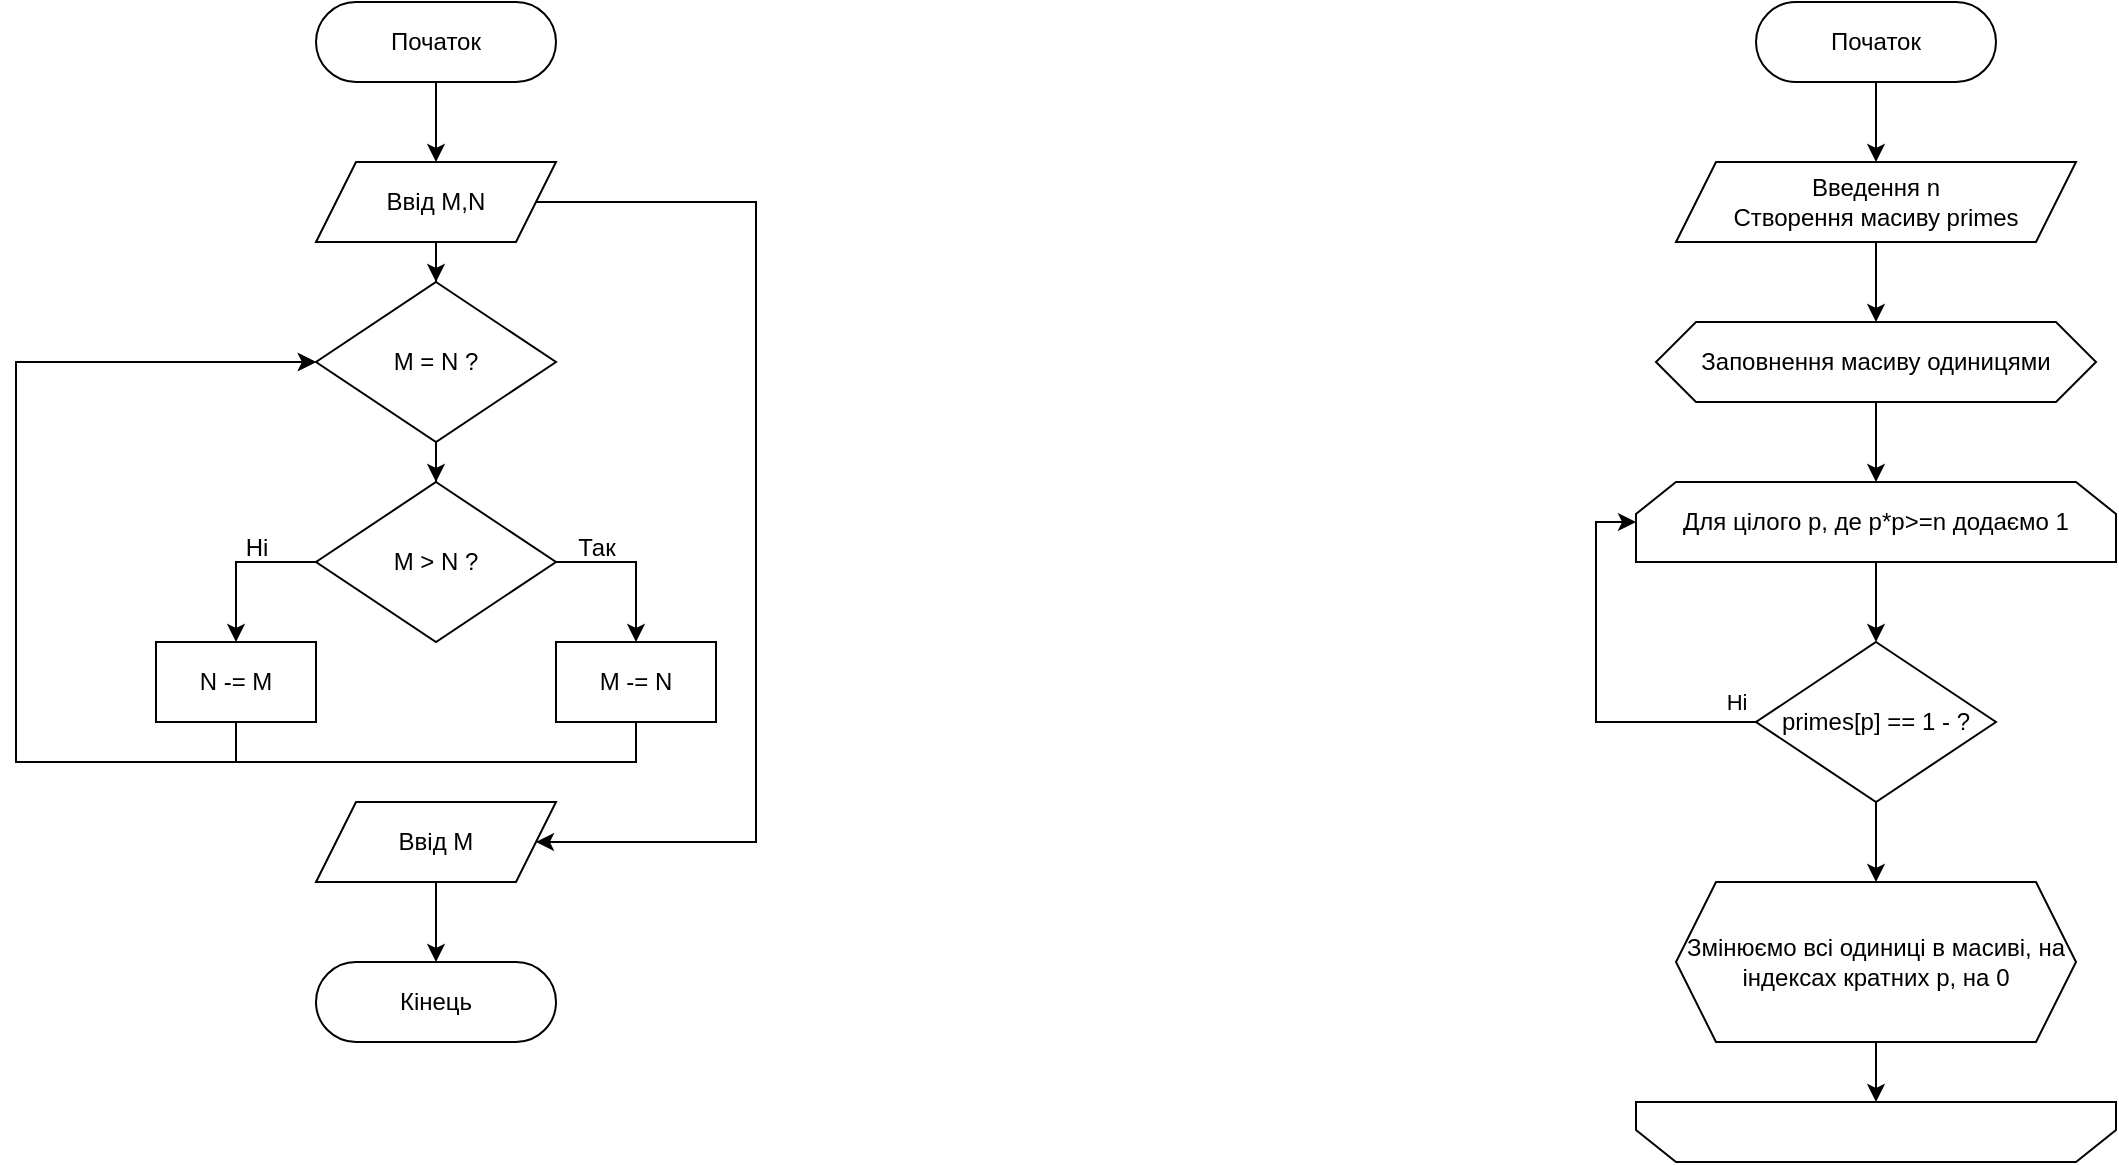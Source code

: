 <mxfile version="24.7.8">
  <diagram name="Page-1" id="ltHfMyYItpxHI_Itxovs">
    <mxGraphModel dx="454" dy="781" grid="1" gridSize="10" guides="1" tooltips="1" connect="1" arrows="1" fold="1" page="0" pageScale="1" pageWidth="850" pageHeight="1100" math="0" shadow="0">
      <root>
        <mxCell id="0" />
        <mxCell id="1" parent="0" />
        <mxCell id="U-2ZhX0G3NF2hGCELgst-5" style="edgeStyle=orthogonalEdgeStyle;rounded=0;orthogonalLoop=1;jettySize=auto;html=1;entryX=0.5;entryY=0;entryDx=0;entryDy=0;" parent="1" source="U-2ZhX0G3NF2hGCELgst-2" target="U-2ZhX0G3NF2hGCELgst-3" edge="1">
          <mxGeometry relative="1" as="geometry" />
        </mxCell>
        <mxCell id="U-2ZhX0G3NF2hGCELgst-2" value="Початок" style="rounded=1;whiteSpace=wrap;html=1;arcSize=50;" parent="1" vertex="1">
          <mxGeometry x="360" y="40" width="120" height="40" as="geometry" />
        </mxCell>
        <mxCell id="U-2ZhX0G3NF2hGCELgst-9" style="edgeStyle=orthogonalEdgeStyle;rounded=0;orthogonalLoop=1;jettySize=auto;html=1;entryX=0.5;entryY=0;entryDx=0;entryDy=0;" parent="1" source="U-2ZhX0G3NF2hGCELgst-3" target="U-2ZhX0G3NF2hGCELgst-4" edge="1">
          <mxGeometry relative="1" as="geometry" />
        </mxCell>
        <mxCell id="U-2ZhX0G3NF2hGCELgst-25" style="edgeStyle=orthogonalEdgeStyle;rounded=0;orthogonalLoop=1;jettySize=auto;html=1;entryX=1;entryY=0.5;entryDx=0;entryDy=0;" parent="1" source="U-2ZhX0G3NF2hGCELgst-3" target="U-2ZhX0G3NF2hGCELgst-24" edge="1">
          <mxGeometry relative="1" as="geometry">
            <Array as="points">
              <mxPoint x="580" y="140" />
              <mxPoint x="580" y="460" />
            </Array>
          </mxGeometry>
        </mxCell>
        <mxCell id="U-2ZhX0G3NF2hGCELgst-3" value="Ввід M,N" style="shape=parallelogram;perimeter=parallelogramPerimeter;whiteSpace=wrap;html=1;fixedSize=1;" parent="1" vertex="1">
          <mxGeometry x="360" y="120" width="120" height="40" as="geometry" />
        </mxCell>
        <mxCell id="U-2ZhX0G3NF2hGCELgst-15" style="edgeStyle=orthogonalEdgeStyle;rounded=0;orthogonalLoop=1;jettySize=auto;html=1;entryX=0.5;entryY=0;entryDx=0;entryDy=0;" parent="1" source="U-2ZhX0G3NF2hGCELgst-4" target="U-2ZhX0G3NF2hGCELgst-10" edge="1">
          <mxGeometry relative="1" as="geometry" />
        </mxCell>
        <mxCell id="U-2ZhX0G3NF2hGCELgst-4" value="M = N ?" style="rhombus;whiteSpace=wrap;html=1;" parent="1" vertex="1">
          <mxGeometry x="360" y="180" width="120" height="80" as="geometry" />
        </mxCell>
        <mxCell id="U-2ZhX0G3NF2hGCELgst-16" style="edgeStyle=orthogonalEdgeStyle;rounded=0;orthogonalLoop=1;jettySize=auto;html=1;entryX=0.5;entryY=0;entryDx=0;entryDy=0;" parent="1" source="U-2ZhX0G3NF2hGCELgst-10" target="U-2ZhX0G3NF2hGCELgst-12" edge="1">
          <mxGeometry relative="1" as="geometry">
            <Array as="points">
              <mxPoint x="320" y="320" />
            </Array>
          </mxGeometry>
        </mxCell>
        <mxCell id="U-2ZhX0G3NF2hGCELgst-17" style="edgeStyle=orthogonalEdgeStyle;rounded=0;orthogonalLoop=1;jettySize=auto;html=1;entryX=0.5;entryY=0;entryDx=0;entryDy=0;" parent="1" source="U-2ZhX0G3NF2hGCELgst-10" target="U-2ZhX0G3NF2hGCELgst-11" edge="1">
          <mxGeometry relative="1" as="geometry">
            <Array as="points">
              <mxPoint x="520" y="320" />
            </Array>
          </mxGeometry>
        </mxCell>
        <mxCell id="U-2ZhX0G3NF2hGCELgst-10" value="M &amp;gt; N ?" style="rhombus;whiteSpace=wrap;html=1;" parent="1" vertex="1">
          <mxGeometry x="360" y="280" width="120" height="80" as="geometry" />
        </mxCell>
        <mxCell id="U-2ZhX0G3NF2hGCELgst-23" style="edgeStyle=orthogonalEdgeStyle;rounded=0;orthogonalLoop=1;jettySize=auto;html=1;entryX=0;entryY=0.5;entryDx=0;entryDy=0;" parent="1" source="U-2ZhX0G3NF2hGCELgst-11" target="U-2ZhX0G3NF2hGCELgst-4" edge="1">
          <mxGeometry relative="1" as="geometry">
            <Array as="points">
              <mxPoint x="520" y="420" />
              <mxPoint x="210" y="420" />
              <mxPoint x="210" y="220" />
            </Array>
          </mxGeometry>
        </mxCell>
        <mxCell id="U-2ZhX0G3NF2hGCELgst-11" value="M -= N" style="rounded=0;whiteSpace=wrap;html=1;" parent="1" vertex="1">
          <mxGeometry x="480" y="360" width="80" height="40" as="geometry" />
        </mxCell>
        <mxCell id="U-2ZhX0G3NF2hGCELgst-18" style="edgeStyle=orthogonalEdgeStyle;rounded=0;orthogonalLoop=1;jettySize=auto;html=1;entryX=0;entryY=0.5;entryDx=0;entryDy=0;" parent="1" source="U-2ZhX0G3NF2hGCELgst-12" target="U-2ZhX0G3NF2hGCELgst-4" edge="1">
          <mxGeometry relative="1" as="geometry">
            <Array as="points">
              <mxPoint x="320" y="420" />
              <mxPoint x="210" y="420" />
              <mxPoint x="210" y="220" />
            </Array>
          </mxGeometry>
        </mxCell>
        <mxCell id="U-2ZhX0G3NF2hGCELgst-12" value="N -= M" style="rounded=0;whiteSpace=wrap;html=1;" parent="1" vertex="1">
          <mxGeometry x="280" y="360" width="80" height="40" as="geometry" />
        </mxCell>
        <mxCell id="U-2ZhX0G3NF2hGCELgst-20" value="Так" style="text;html=1;align=center;verticalAlign=middle;resizable=0;points=[];autosize=1;strokeColor=none;fillColor=none;" parent="1" vertex="1">
          <mxGeometry x="480" y="298" width="40" height="30" as="geometry" />
        </mxCell>
        <mxCell id="U-2ZhX0G3NF2hGCELgst-22" value="Ні" style="text;html=1;align=center;verticalAlign=middle;resizable=0;points=[];autosize=1;strokeColor=none;fillColor=none;" parent="1" vertex="1">
          <mxGeometry x="315" y="298" width="30" height="30" as="geometry" />
        </mxCell>
        <mxCell id="U-2ZhX0G3NF2hGCELgst-27" style="edgeStyle=orthogonalEdgeStyle;rounded=0;orthogonalLoop=1;jettySize=auto;html=1;entryX=0.5;entryY=0;entryDx=0;entryDy=0;" parent="1" source="U-2ZhX0G3NF2hGCELgst-24" target="U-2ZhX0G3NF2hGCELgst-26" edge="1">
          <mxGeometry relative="1" as="geometry" />
        </mxCell>
        <mxCell id="U-2ZhX0G3NF2hGCELgst-24" value="Ввід М" style="shape=parallelogram;perimeter=parallelogramPerimeter;whiteSpace=wrap;html=1;fixedSize=1;" parent="1" vertex="1">
          <mxGeometry x="360" y="440" width="120" height="40" as="geometry" />
        </mxCell>
        <mxCell id="U-2ZhX0G3NF2hGCELgst-26" value="Кінець" style="rounded=1;whiteSpace=wrap;html=1;arcSize=50;" parent="1" vertex="1">
          <mxGeometry x="360" y="520" width="120" height="40" as="geometry" />
        </mxCell>
        <mxCell id="g00B_v9m4ZhP95sTl2ur-1" style="edgeStyle=orthogonalEdgeStyle;rounded=0;orthogonalLoop=1;jettySize=auto;html=1;entryX=0.5;entryY=0;entryDx=0;entryDy=0;" edge="1" parent="1" source="DCCQ_lE1Nmi_zBYL1WTj-1" target="DCCQ_lE1Nmi_zBYL1WTj-2">
          <mxGeometry relative="1" as="geometry" />
        </mxCell>
        <mxCell id="DCCQ_lE1Nmi_zBYL1WTj-1" value="Початок" style="rounded=1;whiteSpace=wrap;html=1;arcSize=50;" parent="1" vertex="1">
          <mxGeometry x="1080" y="40" width="120" height="40" as="geometry" />
        </mxCell>
        <mxCell id="g00B_v9m4ZhP95sTl2ur-5" style="edgeStyle=orthogonalEdgeStyle;rounded=0;orthogonalLoop=1;jettySize=auto;html=1;entryX=0.5;entryY=0;entryDx=0;entryDy=0;" edge="1" parent="1" source="DCCQ_lE1Nmi_zBYL1WTj-2" target="g00B_v9m4ZhP95sTl2ur-4">
          <mxGeometry relative="1" as="geometry" />
        </mxCell>
        <mxCell id="DCCQ_lE1Nmi_zBYL1WTj-2" value="Введення n&lt;br&gt;Створення масиву primes" style="shape=parallelogram;perimeter=parallelogramPerimeter;whiteSpace=wrap;html=1;fixedSize=1;" parent="1" vertex="1">
          <mxGeometry x="1040" y="120" width="200" height="40" as="geometry" />
        </mxCell>
        <mxCell id="g00B_v9m4ZhP95sTl2ur-7" style="edgeStyle=orthogonalEdgeStyle;rounded=0;orthogonalLoop=1;jettySize=auto;html=1;entryX=0.5;entryY=0;entryDx=0;entryDy=0;" edge="1" parent="1" source="g00B_v9m4ZhP95sTl2ur-4" target="g00B_v9m4ZhP95sTl2ur-6">
          <mxGeometry relative="1" as="geometry" />
        </mxCell>
        <mxCell id="g00B_v9m4ZhP95sTl2ur-4" value="Заповнення масиву одиницями" style="shape=hexagon;perimeter=hexagonPerimeter2;whiteSpace=wrap;html=1;fixedSize=1;size=20;" vertex="1" parent="1">
          <mxGeometry x="1030" y="200" width="220" height="40" as="geometry" />
        </mxCell>
        <mxCell id="g00B_v9m4ZhP95sTl2ur-10" style="edgeStyle=orthogonalEdgeStyle;rounded=0;orthogonalLoop=1;jettySize=auto;html=1;entryX=0.5;entryY=0;entryDx=0;entryDy=0;" edge="1" parent="1" source="g00B_v9m4ZhP95sTl2ur-6" target="g00B_v9m4ZhP95sTl2ur-9">
          <mxGeometry relative="1" as="geometry" />
        </mxCell>
        <mxCell id="g00B_v9m4ZhP95sTl2ur-6" value="Для цілого p, де p*p&amp;gt;=n додаємо 1" style="shape=loopLimit;whiteSpace=wrap;html=1;" vertex="1" parent="1">
          <mxGeometry x="1020" y="280" width="240" height="40" as="geometry" />
        </mxCell>
        <mxCell id="g00B_v9m4ZhP95sTl2ur-8" value="" style="shape=loopLimit;whiteSpace=wrap;html=1;size=20;rotation=-180;" vertex="1" parent="1">
          <mxGeometry x="1020" y="590" width="240" height="30" as="geometry" />
        </mxCell>
        <mxCell id="g00B_v9m4ZhP95sTl2ur-11" style="edgeStyle=orthogonalEdgeStyle;rounded=0;orthogonalLoop=1;jettySize=auto;html=1;entryX=0;entryY=0.5;entryDx=0;entryDy=0;" edge="1" parent="1" source="g00B_v9m4ZhP95sTl2ur-9" target="g00B_v9m4ZhP95sTl2ur-6">
          <mxGeometry relative="1" as="geometry">
            <Array as="points">
              <mxPoint x="1000" y="400" />
              <mxPoint x="1000" y="300" />
            </Array>
          </mxGeometry>
        </mxCell>
        <mxCell id="g00B_v9m4ZhP95sTl2ur-12" value="Ні" style="edgeLabel;html=1;align=center;verticalAlign=middle;resizable=0;points=[];" vertex="1" connectable="0" parent="g00B_v9m4ZhP95sTl2ur-11">
          <mxGeometry x="-0.696" y="-1" relative="1" as="geometry">
            <mxPoint x="20" y="-9" as="offset" />
          </mxGeometry>
        </mxCell>
        <mxCell id="g00B_v9m4ZhP95sTl2ur-17" style="edgeStyle=orthogonalEdgeStyle;rounded=0;orthogonalLoop=1;jettySize=auto;html=1;entryX=0.5;entryY=0;entryDx=0;entryDy=0;" edge="1" parent="1" source="g00B_v9m4ZhP95sTl2ur-9" target="g00B_v9m4ZhP95sTl2ur-15">
          <mxGeometry relative="1" as="geometry" />
        </mxCell>
        <mxCell id="g00B_v9m4ZhP95sTl2ur-9" value="primes[p] == 1 - ?" style="rhombus;whiteSpace=wrap;html=1;" vertex="1" parent="1">
          <mxGeometry x="1080" y="360" width="120" height="80" as="geometry" />
        </mxCell>
        <mxCell id="g00B_v9m4ZhP95sTl2ur-16" style="edgeStyle=orthogonalEdgeStyle;rounded=0;orthogonalLoop=1;jettySize=auto;html=1;entryX=0.5;entryY=1;entryDx=0;entryDy=0;" edge="1" parent="1" source="g00B_v9m4ZhP95sTl2ur-15" target="g00B_v9m4ZhP95sTl2ur-8">
          <mxGeometry relative="1" as="geometry" />
        </mxCell>
        <mxCell id="g00B_v9m4ZhP95sTl2ur-15" value="Змінюємо всі одиниці в масиві, на індексах кратних p, на 0" style="shape=hexagon;perimeter=hexagonPerimeter2;whiteSpace=wrap;html=1;fixedSize=1;" vertex="1" parent="1">
          <mxGeometry x="1040" y="480" width="200" height="80" as="geometry" />
        </mxCell>
      </root>
    </mxGraphModel>
  </diagram>
</mxfile>
